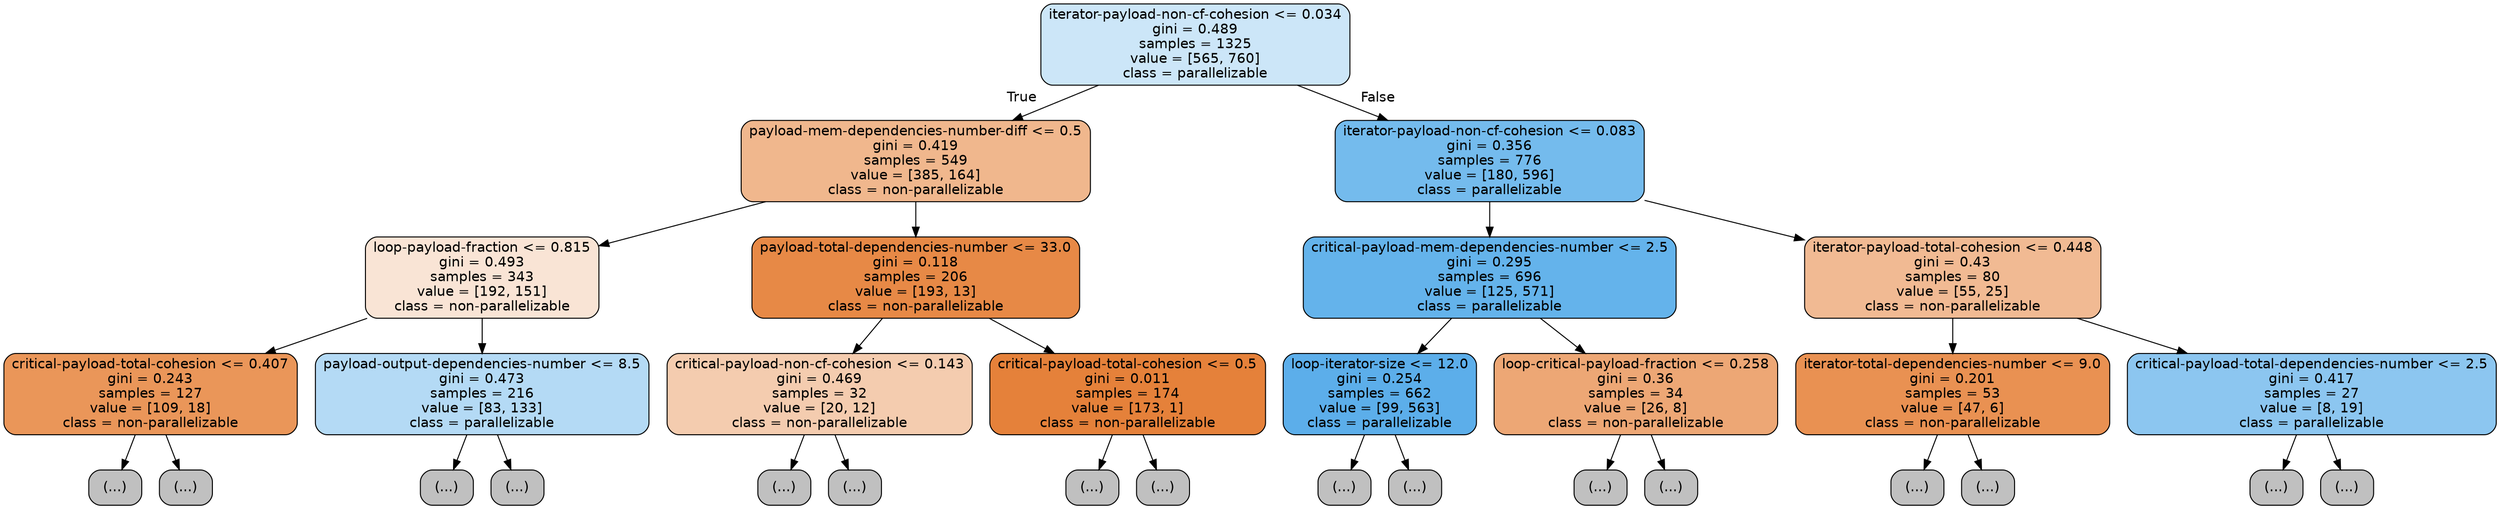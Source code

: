 digraph Tree {
node [shape=box, style="filled, rounded", color="black", fontname=helvetica] ;
edge [fontname=helvetica] ;
0 [label="iterator-payload-non-cf-cohesion <= 0.034\ngini = 0.489\nsamples = 1325\nvalue = [565, 760]\nclass = parallelizable", fillcolor="#399de541"] ;
1 [label="payload-mem-dependencies-number-diff <= 0.5\ngini = 0.419\nsamples = 549\nvalue = [385, 164]\nclass = non-parallelizable", fillcolor="#e5813992"] ;
0 -> 1 [labeldistance=2.5, labelangle=45, headlabel="True"] ;
2 [label="loop-payload-fraction <= 0.815\ngini = 0.493\nsamples = 343\nvalue = [192, 151]\nclass = non-parallelizable", fillcolor="#e5813936"] ;
1 -> 2 ;
3 [label="critical-payload-total-cohesion <= 0.407\ngini = 0.243\nsamples = 127\nvalue = [109, 18]\nclass = non-parallelizable", fillcolor="#e58139d5"] ;
2 -> 3 ;
4 [label="(...)", fillcolor="#C0C0C0"] ;
3 -> 4 ;
35 [label="(...)", fillcolor="#C0C0C0"] ;
3 -> 35 ;
36 [label="payload-output-dependencies-number <= 8.5\ngini = 0.473\nsamples = 216\nvalue = [83, 133]\nclass = parallelizable", fillcolor="#399de560"] ;
2 -> 36 ;
37 [label="(...)", fillcolor="#C0C0C0"] ;
36 -> 37 ;
88 [label="(...)", fillcolor="#C0C0C0"] ;
36 -> 88 ;
93 [label="payload-total-dependencies-number <= 33.0\ngini = 0.118\nsamples = 206\nvalue = [193, 13]\nclass = non-parallelizable", fillcolor="#e58139ee"] ;
1 -> 93 ;
94 [label="critical-payload-non-cf-cohesion <= 0.143\ngini = 0.469\nsamples = 32\nvalue = [20, 12]\nclass = non-parallelizable", fillcolor="#e5813966"] ;
93 -> 94 ;
95 [label="(...)", fillcolor="#C0C0C0"] ;
94 -> 95 ;
100 [label="(...)", fillcolor="#C0C0C0"] ;
94 -> 100 ;
109 [label="critical-payload-total-cohesion <= 0.5\ngini = 0.011\nsamples = 174\nvalue = [173, 1]\nclass = non-parallelizable", fillcolor="#e58139fe"] ;
93 -> 109 ;
110 [label="(...)", fillcolor="#C0C0C0"] ;
109 -> 110 ;
111 [label="(...)", fillcolor="#C0C0C0"] ;
109 -> 111 ;
114 [label="iterator-payload-non-cf-cohesion <= 0.083\ngini = 0.356\nsamples = 776\nvalue = [180, 596]\nclass = parallelizable", fillcolor="#399de5b2"] ;
0 -> 114 [labeldistance=2.5, labelangle=-45, headlabel="False"] ;
115 [label="critical-payload-mem-dependencies-number <= 2.5\ngini = 0.295\nsamples = 696\nvalue = [125, 571]\nclass = parallelizable", fillcolor="#399de5c7"] ;
114 -> 115 ;
116 [label="loop-iterator-size <= 12.0\ngini = 0.254\nsamples = 662\nvalue = [99, 563]\nclass = parallelizable", fillcolor="#399de5d2"] ;
115 -> 116 ;
117 [label="(...)", fillcolor="#C0C0C0"] ;
116 -> 117 ;
260 [label="(...)", fillcolor="#C0C0C0"] ;
116 -> 260 ;
261 [label="loop-critical-payload-fraction <= 0.258\ngini = 0.36\nsamples = 34\nvalue = [26, 8]\nclass = non-parallelizable", fillcolor="#e58139b1"] ;
115 -> 261 ;
262 [label="(...)", fillcolor="#C0C0C0"] ;
261 -> 262 ;
277 [label="(...)", fillcolor="#C0C0C0"] ;
261 -> 277 ;
278 [label="iterator-payload-total-cohesion <= 0.448\ngini = 0.43\nsamples = 80\nvalue = [55, 25]\nclass = non-parallelizable", fillcolor="#e581398b"] ;
114 -> 278 ;
279 [label="iterator-total-dependencies-number <= 9.0\ngini = 0.201\nsamples = 53\nvalue = [47, 6]\nclass = non-parallelizable", fillcolor="#e58139de"] ;
278 -> 279 ;
280 [label="(...)", fillcolor="#C0C0C0"] ;
279 -> 280 ;
283 [label="(...)", fillcolor="#C0C0C0"] ;
279 -> 283 ;
290 [label="critical-payload-total-dependencies-number <= 2.5\ngini = 0.417\nsamples = 27\nvalue = [8, 19]\nclass = parallelizable", fillcolor="#399de594"] ;
278 -> 290 ;
291 [label="(...)", fillcolor="#C0C0C0"] ;
290 -> 291 ;
302 [label="(...)", fillcolor="#C0C0C0"] ;
290 -> 302 ;
}